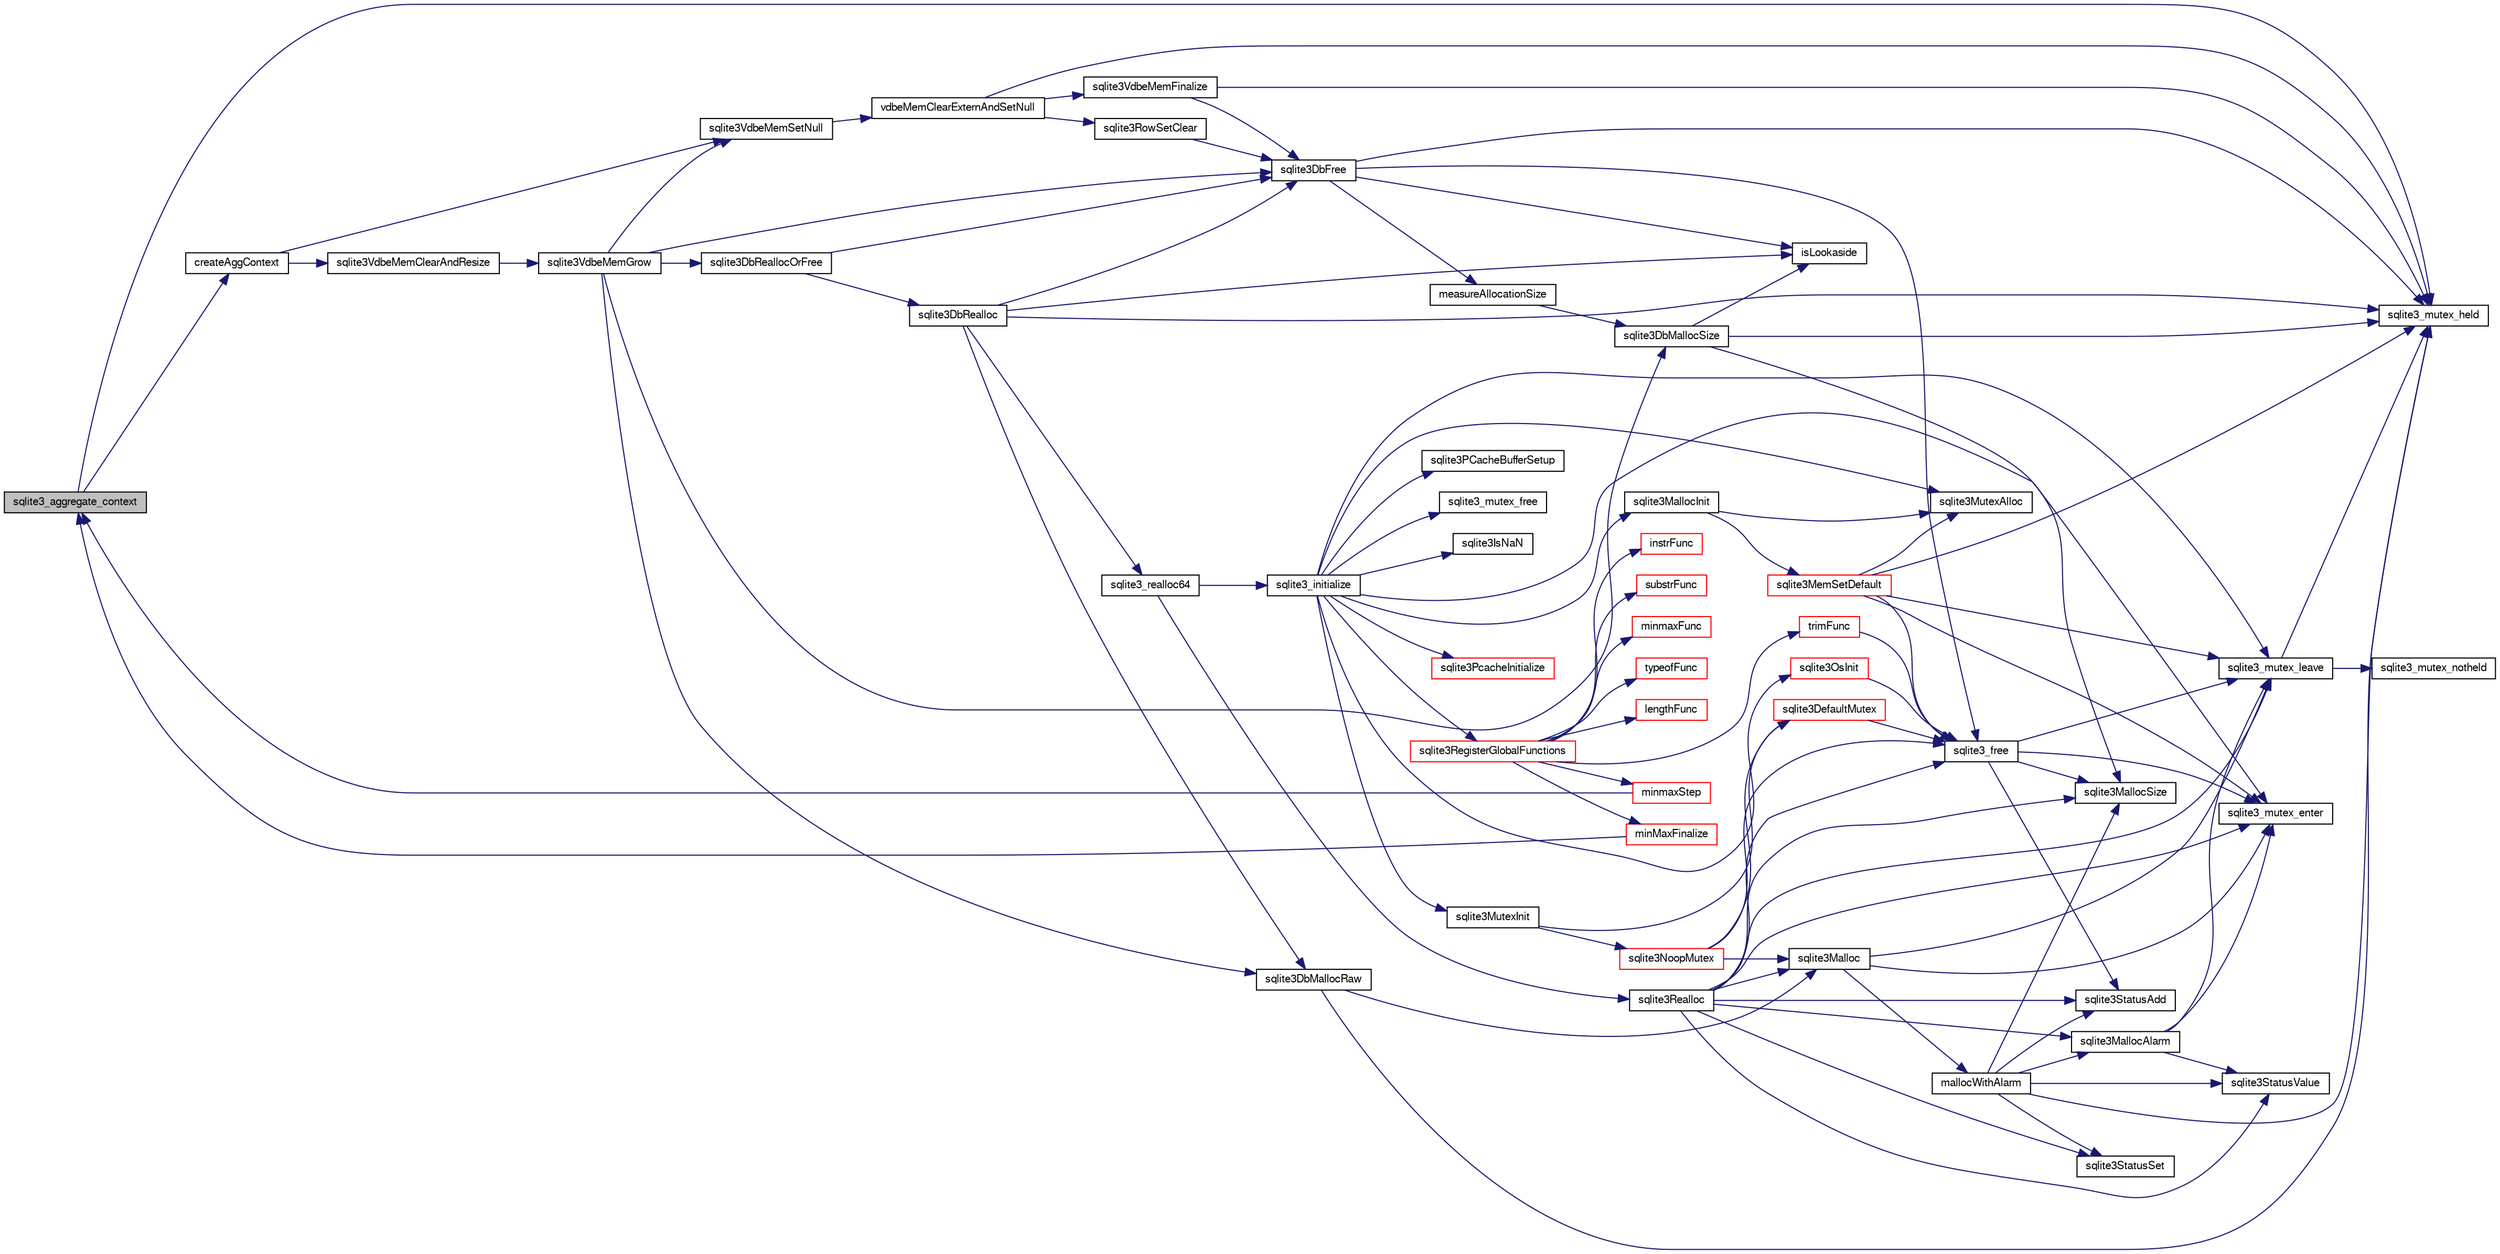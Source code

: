 digraph "sqlite3_aggregate_context"
{
  edge [fontname="FreeSans",fontsize="10",labelfontname="FreeSans",labelfontsize="10"];
  node [fontname="FreeSans",fontsize="10",shape=record];
  rankdir="LR";
  Node299930 [label="sqlite3_aggregate_context",height=0.2,width=0.4,color="black", fillcolor="grey75", style="filled", fontcolor="black"];
  Node299930 -> Node299931 [color="midnightblue",fontsize="10",style="solid",fontname="FreeSans"];
  Node299931 [label="sqlite3_mutex_held",height=0.2,width=0.4,color="black", fillcolor="white", style="filled",URL="$sqlite3_8c.html#acf77da68932b6bc163c5e68547ecc3e7"];
  Node299930 -> Node299932 [color="midnightblue",fontsize="10",style="solid",fontname="FreeSans"];
  Node299932 [label="createAggContext",height=0.2,width=0.4,color="black", fillcolor="white", style="filled",URL="$sqlite3_8c.html#a843c998f50da4010b570948408f90fb9"];
  Node299932 -> Node299933 [color="midnightblue",fontsize="10",style="solid",fontname="FreeSans"];
  Node299933 [label="sqlite3VdbeMemSetNull",height=0.2,width=0.4,color="black", fillcolor="white", style="filled",URL="$sqlite3_8c.html#ae01092c23aebaf8a3ebdf3954609b410"];
  Node299933 -> Node299934 [color="midnightblue",fontsize="10",style="solid",fontname="FreeSans"];
  Node299934 [label="vdbeMemClearExternAndSetNull",height=0.2,width=0.4,color="black", fillcolor="white", style="filled",URL="$sqlite3_8c.html#a29c41a360fb0e86b817777daf061230c"];
  Node299934 -> Node299931 [color="midnightblue",fontsize="10",style="solid",fontname="FreeSans"];
  Node299934 -> Node299935 [color="midnightblue",fontsize="10",style="solid",fontname="FreeSans"];
  Node299935 [label="sqlite3VdbeMemFinalize",height=0.2,width=0.4,color="black", fillcolor="white", style="filled",URL="$sqlite3_8c.html#a2568220f48ddef81b1c43e401042d9d2"];
  Node299935 -> Node299931 [color="midnightblue",fontsize="10",style="solid",fontname="FreeSans"];
  Node299935 -> Node299936 [color="midnightblue",fontsize="10",style="solid",fontname="FreeSans"];
  Node299936 [label="sqlite3DbFree",height=0.2,width=0.4,color="black", fillcolor="white", style="filled",URL="$sqlite3_8c.html#ac70ab821a6607b4a1b909582dc37a069"];
  Node299936 -> Node299931 [color="midnightblue",fontsize="10",style="solid",fontname="FreeSans"];
  Node299936 -> Node299937 [color="midnightblue",fontsize="10",style="solid",fontname="FreeSans"];
  Node299937 [label="measureAllocationSize",height=0.2,width=0.4,color="black", fillcolor="white", style="filled",URL="$sqlite3_8c.html#a45731e644a22fdb756e2b6337224217a"];
  Node299937 -> Node299938 [color="midnightblue",fontsize="10",style="solid",fontname="FreeSans"];
  Node299938 [label="sqlite3DbMallocSize",height=0.2,width=0.4,color="black", fillcolor="white", style="filled",URL="$sqlite3_8c.html#aa397e5a8a03495203a0767abf0a71f86"];
  Node299938 -> Node299939 [color="midnightblue",fontsize="10",style="solid",fontname="FreeSans"];
  Node299939 [label="sqlite3MallocSize",height=0.2,width=0.4,color="black", fillcolor="white", style="filled",URL="$sqlite3_8c.html#acf5d2a5f35270bafb050bd2def576955"];
  Node299938 -> Node299931 [color="midnightblue",fontsize="10",style="solid",fontname="FreeSans"];
  Node299938 -> Node299940 [color="midnightblue",fontsize="10",style="solid",fontname="FreeSans"];
  Node299940 [label="isLookaside",height=0.2,width=0.4,color="black", fillcolor="white", style="filled",URL="$sqlite3_8c.html#a770fa05ff9717b75e16f4d968a77b897"];
  Node299936 -> Node299940 [color="midnightblue",fontsize="10",style="solid",fontname="FreeSans"];
  Node299936 -> Node299941 [color="midnightblue",fontsize="10",style="solid",fontname="FreeSans"];
  Node299941 [label="sqlite3_free",height=0.2,width=0.4,color="black", fillcolor="white", style="filled",URL="$sqlite3_8c.html#a6552349e36a8a691af5487999ab09519"];
  Node299941 -> Node299942 [color="midnightblue",fontsize="10",style="solid",fontname="FreeSans"];
  Node299942 [label="sqlite3_mutex_enter",height=0.2,width=0.4,color="black", fillcolor="white", style="filled",URL="$sqlite3_8c.html#a1c12cde690bd89f104de5cbad12a6bf5"];
  Node299941 -> Node299943 [color="midnightblue",fontsize="10",style="solid",fontname="FreeSans"];
  Node299943 [label="sqlite3StatusAdd",height=0.2,width=0.4,color="black", fillcolor="white", style="filled",URL="$sqlite3_8c.html#afa029f93586aeab4cc85360905dae9cd"];
  Node299941 -> Node299939 [color="midnightblue",fontsize="10",style="solid",fontname="FreeSans"];
  Node299941 -> Node299944 [color="midnightblue",fontsize="10",style="solid",fontname="FreeSans"];
  Node299944 [label="sqlite3_mutex_leave",height=0.2,width=0.4,color="black", fillcolor="white", style="filled",URL="$sqlite3_8c.html#a5838d235601dbd3c1fa993555c6bcc93"];
  Node299944 -> Node299931 [color="midnightblue",fontsize="10",style="solid",fontname="FreeSans"];
  Node299944 -> Node299945 [color="midnightblue",fontsize="10",style="solid",fontname="FreeSans"];
  Node299945 [label="sqlite3_mutex_notheld",height=0.2,width=0.4,color="black", fillcolor="white", style="filled",URL="$sqlite3_8c.html#a83967c837c1c000d3b5adcfaa688f5dc"];
  Node299934 -> Node299946 [color="midnightblue",fontsize="10",style="solid",fontname="FreeSans"];
  Node299946 [label="sqlite3RowSetClear",height=0.2,width=0.4,color="black", fillcolor="white", style="filled",URL="$sqlite3_8c.html#ae153de0cd969511a607e26deeca80342"];
  Node299946 -> Node299936 [color="midnightblue",fontsize="10",style="solid",fontname="FreeSans"];
  Node299932 -> Node299947 [color="midnightblue",fontsize="10",style="solid",fontname="FreeSans"];
  Node299947 [label="sqlite3VdbeMemClearAndResize",height=0.2,width=0.4,color="black", fillcolor="white", style="filled",URL="$sqlite3_8c.html#add082be4aa46084ecdf023cfac898231"];
  Node299947 -> Node299948 [color="midnightblue",fontsize="10",style="solid",fontname="FreeSans"];
  Node299948 [label="sqlite3VdbeMemGrow",height=0.2,width=0.4,color="black", fillcolor="white", style="filled",URL="$sqlite3_8c.html#aba753c9690ae0ba31b5100945cf29447"];
  Node299948 -> Node299938 [color="midnightblue",fontsize="10",style="solid",fontname="FreeSans"];
  Node299948 -> Node299949 [color="midnightblue",fontsize="10",style="solid",fontname="FreeSans"];
  Node299949 [label="sqlite3DbReallocOrFree",height=0.2,width=0.4,color="black", fillcolor="white", style="filled",URL="$sqlite3_8c.html#a532a9fd62eeb46b61885a0fff075231c"];
  Node299949 -> Node299950 [color="midnightblue",fontsize="10",style="solid",fontname="FreeSans"];
  Node299950 [label="sqlite3DbRealloc",height=0.2,width=0.4,color="black", fillcolor="white", style="filled",URL="$sqlite3_8c.html#ae028f4902a9d29bcaf310ff289ee87dc"];
  Node299950 -> Node299931 [color="midnightblue",fontsize="10",style="solid",fontname="FreeSans"];
  Node299950 -> Node299951 [color="midnightblue",fontsize="10",style="solid",fontname="FreeSans"];
  Node299951 [label="sqlite3DbMallocRaw",height=0.2,width=0.4,color="black", fillcolor="white", style="filled",URL="$sqlite3_8c.html#abbe8be0cf7175e11ddc3e2218fad924e"];
  Node299951 -> Node299931 [color="midnightblue",fontsize="10",style="solid",fontname="FreeSans"];
  Node299951 -> Node299952 [color="midnightblue",fontsize="10",style="solid",fontname="FreeSans"];
  Node299952 [label="sqlite3Malloc",height=0.2,width=0.4,color="black", fillcolor="white", style="filled",URL="$sqlite3_8c.html#a361a2eaa846b1885f123abe46f5d8b2b"];
  Node299952 -> Node299942 [color="midnightblue",fontsize="10",style="solid",fontname="FreeSans"];
  Node299952 -> Node299953 [color="midnightblue",fontsize="10",style="solid",fontname="FreeSans"];
  Node299953 [label="mallocWithAlarm",height=0.2,width=0.4,color="black", fillcolor="white", style="filled",URL="$sqlite3_8c.html#ab070d5cf8e48ec8a6a43cf025d48598b"];
  Node299953 -> Node299931 [color="midnightblue",fontsize="10",style="solid",fontname="FreeSans"];
  Node299953 -> Node299954 [color="midnightblue",fontsize="10",style="solid",fontname="FreeSans"];
  Node299954 [label="sqlite3StatusSet",height=0.2,width=0.4,color="black", fillcolor="white", style="filled",URL="$sqlite3_8c.html#afec7586c01fcb5ea17dc9d7725a589d9"];
  Node299953 -> Node299955 [color="midnightblue",fontsize="10",style="solid",fontname="FreeSans"];
  Node299955 [label="sqlite3StatusValue",height=0.2,width=0.4,color="black", fillcolor="white", style="filled",URL="$sqlite3_8c.html#a30b8ac296c6e200c1fa57708d52c6ef6"];
  Node299953 -> Node299956 [color="midnightblue",fontsize="10",style="solid",fontname="FreeSans"];
  Node299956 [label="sqlite3MallocAlarm",height=0.2,width=0.4,color="black", fillcolor="white", style="filled",URL="$sqlite3_8c.html#ada66988e8471d1198f3219c062377508"];
  Node299956 -> Node299955 [color="midnightblue",fontsize="10",style="solid",fontname="FreeSans"];
  Node299956 -> Node299944 [color="midnightblue",fontsize="10",style="solid",fontname="FreeSans"];
  Node299956 -> Node299942 [color="midnightblue",fontsize="10",style="solid",fontname="FreeSans"];
  Node299953 -> Node299939 [color="midnightblue",fontsize="10",style="solid",fontname="FreeSans"];
  Node299953 -> Node299943 [color="midnightblue",fontsize="10",style="solid",fontname="FreeSans"];
  Node299952 -> Node299944 [color="midnightblue",fontsize="10",style="solid",fontname="FreeSans"];
  Node299950 -> Node299940 [color="midnightblue",fontsize="10",style="solid",fontname="FreeSans"];
  Node299950 -> Node299936 [color="midnightblue",fontsize="10",style="solid",fontname="FreeSans"];
  Node299950 -> Node299957 [color="midnightblue",fontsize="10",style="solid",fontname="FreeSans"];
  Node299957 [label="sqlite3_realloc64",height=0.2,width=0.4,color="black", fillcolor="white", style="filled",URL="$sqlite3_8c.html#a3765a714077ee547e811034236dc9ecd"];
  Node299957 -> Node299958 [color="midnightblue",fontsize="10",style="solid",fontname="FreeSans"];
  Node299958 [label="sqlite3_initialize",height=0.2,width=0.4,color="black", fillcolor="white", style="filled",URL="$sqlite3_8c.html#ab0c0ee2d5d4cf8b28e9572296a8861df"];
  Node299958 -> Node299959 [color="midnightblue",fontsize="10",style="solid",fontname="FreeSans"];
  Node299959 [label="sqlite3MutexInit",height=0.2,width=0.4,color="black", fillcolor="white", style="filled",URL="$sqlite3_8c.html#a7906afcdd1cdb3d0007eb932398a1158"];
  Node299959 -> Node299960 [color="midnightblue",fontsize="10",style="solid",fontname="FreeSans"];
  Node299960 [label="sqlite3DefaultMutex",height=0.2,width=0.4,color="red", fillcolor="white", style="filled",URL="$sqlite3_8c.html#ac895a71e325f9b2f9b862f737c17aca8"];
  Node299960 -> Node299941 [color="midnightblue",fontsize="10",style="solid",fontname="FreeSans"];
  Node299959 -> Node299969 [color="midnightblue",fontsize="10",style="solid",fontname="FreeSans"];
  Node299969 [label="sqlite3NoopMutex",height=0.2,width=0.4,color="red", fillcolor="white", style="filled",URL="$sqlite3_8c.html#a09742cde9ef371d94f8201d2cdb543e4"];
  Node299969 -> Node299952 [color="midnightblue",fontsize="10",style="solid",fontname="FreeSans"];
  Node299969 -> Node299941 [color="midnightblue",fontsize="10",style="solid",fontname="FreeSans"];
  Node299969 -> Node299960 [color="midnightblue",fontsize="10",style="solid",fontname="FreeSans"];
  Node299958 -> Node299977 [color="midnightblue",fontsize="10",style="solid",fontname="FreeSans"];
  Node299977 [label="sqlite3MutexAlloc",height=0.2,width=0.4,color="black", fillcolor="white", style="filled",URL="$sqlite3_8c.html#a0e3f432ee581f6876b590e7ad7e84e19"];
  Node299958 -> Node299942 [color="midnightblue",fontsize="10",style="solid",fontname="FreeSans"];
  Node299958 -> Node299978 [color="midnightblue",fontsize="10",style="solid",fontname="FreeSans"];
  Node299978 [label="sqlite3MallocInit",height=0.2,width=0.4,color="black", fillcolor="white", style="filled",URL="$sqlite3_8c.html#a9e06f9e7cad0d83ce80ab493c9533552"];
  Node299978 -> Node299979 [color="midnightblue",fontsize="10",style="solid",fontname="FreeSans"];
  Node299979 [label="sqlite3MemSetDefault",height=0.2,width=0.4,color="red", fillcolor="white", style="filled",URL="$sqlite3_8c.html#a162fbfd727e92c5f8f72625b5ff62549"];
  Node299979 -> Node299977 [color="midnightblue",fontsize="10",style="solid",fontname="FreeSans"];
  Node299979 -> Node299942 [color="midnightblue",fontsize="10",style="solid",fontname="FreeSans"];
  Node299979 -> Node299944 [color="midnightblue",fontsize="10",style="solid",fontname="FreeSans"];
  Node299979 -> Node299931 [color="midnightblue",fontsize="10",style="solid",fontname="FreeSans"];
  Node299979 -> Node299941 [color="midnightblue",fontsize="10",style="solid",fontname="FreeSans"];
  Node299978 -> Node299977 [color="midnightblue",fontsize="10",style="solid",fontname="FreeSans"];
  Node299958 -> Node299944 [color="midnightblue",fontsize="10",style="solid",fontname="FreeSans"];
  Node299958 -> Node300059 [color="midnightblue",fontsize="10",style="solid",fontname="FreeSans"];
  Node300059 [label="sqlite3RegisterGlobalFunctions",height=0.2,width=0.4,color="red", fillcolor="white", style="filled",URL="$sqlite3_8c.html#a9f75bd111010f29e1b8d74344473c4ec"];
  Node300059 -> Node300060 [color="midnightblue",fontsize="10",style="solid",fontname="FreeSans"];
  Node300060 [label="trimFunc",height=0.2,width=0.4,color="red", fillcolor="white", style="filled",URL="$sqlite3_8c.html#afad56dbe7f08139a630156e644b14704"];
  Node300060 -> Node299941 [color="midnightblue",fontsize="10",style="solid",fontname="FreeSans"];
  Node300059 -> Node300073 [color="midnightblue",fontsize="10",style="solid",fontname="FreeSans"];
  Node300073 [label="minmaxFunc",height=0.2,width=0.4,color="red", fillcolor="white", style="filled",URL="$sqlite3_8c.html#a4d00f48b948fd73cb70bcfd1efc0bfb0"];
  Node300059 -> Node300082 [color="midnightblue",fontsize="10",style="solid",fontname="FreeSans"];
  Node300082 [label="minmaxStep",height=0.2,width=0.4,color="red", fillcolor="white", style="filled",URL="$sqlite3_8c.html#a5b4c0da0f3b61d7ff25ebd30aa22cca4"];
  Node300082 -> Node299930 [color="midnightblue",fontsize="10",style="solid",fontname="FreeSans"];
  Node300059 -> Node300084 [color="midnightblue",fontsize="10",style="solid",fontname="FreeSans"];
  Node300084 [label="minMaxFinalize",height=0.2,width=0.4,color="red", fillcolor="white", style="filled",URL="$sqlite3_8c.html#a0439dd90934a2dee93517c50884d5924"];
  Node300084 -> Node299930 [color="midnightblue",fontsize="10",style="solid",fontname="FreeSans"];
  Node300059 -> Node300085 [color="midnightblue",fontsize="10",style="solid",fontname="FreeSans"];
  Node300085 [label="typeofFunc",height=0.2,width=0.4,color="red", fillcolor="white", style="filled",URL="$sqlite3_8c.html#aba6c564ff0d6b017de448469d0fb243f"];
  Node300059 -> Node300086 [color="midnightblue",fontsize="10",style="solid",fontname="FreeSans"];
  Node300086 [label="lengthFunc",height=0.2,width=0.4,color="red", fillcolor="white", style="filled",URL="$sqlite3_8c.html#affdabf006c37c26a1c3e325badb83546"];
  Node300059 -> Node300091 [color="midnightblue",fontsize="10",style="solid",fontname="FreeSans"];
  Node300091 [label="instrFunc",height=0.2,width=0.4,color="red", fillcolor="white", style="filled",URL="$sqlite3_8c.html#a8f86ca540b92ac28aaefaa126170cf8c"];
  Node300059 -> Node300093 [color="midnightblue",fontsize="10",style="solid",fontname="FreeSans"];
  Node300093 [label="substrFunc",height=0.2,width=0.4,color="red", fillcolor="white", style="filled",URL="$sqlite3_8c.html#a8a8739d9af5589338113371e440b2734"];
  Node299958 -> Node300205 [color="midnightblue",fontsize="10",style="solid",fontname="FreeSans"];
  Node300205 [label="sqlite3PcacheInitialize",height=0.2,width=0.4,color="red", fillcolor="white", style="filled",URL="$sqlite3_8c.html#a2902c61ddc88bea002c4d69fe4052b1f"];
  Node299958 -> Node300206 [color="midnightblue",fontsize="10",style="solid",fontname="FreeSans"];
  Node300206 [label="sqlite3OsInit",height=0.2,width=0.4,color="red", fillcolor="white", style="filled",URL="$sqlite3_8c.html#afeaa886fe1ca086a30fd278b1d069762"];
  Node300206 -> Node299941 [color="midnightblue",fontsize="10",style="solid",fontname="FreeSans"];
  Node299958 -> Node300210 [color="midnightblue",fontsize="10",style="solid",fontname="FreeSans"];
  Node300210 [label="sqlite3PCacheBufferSetup",height=0.2,width=0.4,color="black", fillcolor="white", style="filled",URL="$sqlite3_8c.html#ad18a1eebefdfbc4254f473f7b0101937"];
  Node299958 -> Node300211 [color="midnightblue",fontsize="10",style="solid",fontname="FreeSans"];
  Node300211 [label="sqlite3_mutex_free",height=0.2,width=0.4,color="black", fillcolor="white", style="filled",URL="$sqlite3_8c.html#a2db2e72e08f6873afa9c61b0ec726fec"];
  Node299958 -> Node300002 [color="midnightblue",fontsize="10",style="solid",fontname="FreeSans"];
  Node300002 [label="sqlite3IsNaN",height=0.2,width=0.4,color="black", fillcolor="white", style="filled",URL="$sqlite3_8c.html#aed4d78203877c3486765ccbc7feebb50"];
  Node299957 -> Node299991 [color="midnightblue",fontsize="10",style="solid",fontname="FreeSans"];
  Node299991 [label="sqlite3Realloc",height=0.2,width=0.4,color="black", fillcolor="white", style="filled",URL="$sqlite3_8c.html#ad53aefdfc088f622e23ffe838201fe22"];
  Node299991 -> Node299952 [color="midnightblue",fontsize="10",style="solid",fontname="FreeSans"];
  Node299991 -> Node299941 [color="midnightblue",fontsize="10",style="solid",fontname="FreeSans"];
  Node299991 -> Node299939 [color="midnightblue",fontsize="10",style="solid",fontname="FreeSans"];
  Node299991 -> Node299942 [color="midnightblue",fontsize="10",style="solid",fontname="FreeSans"];
  Node299991 -> Node299954 [color="midnightblue",fontsize="10",style="solid",fontname="FreeSans"];
  Node299991 -> Node299955 [color="midnightblue",fontsize="10",style="solid",fontname="FreeSans"];
  Node299991 -> Node299956 [color="midnightblue",fontsize="10",style="solid",fontname="FreeSans"];
  Node299991 -> Node299943 [color="midnightblue",fontsize="10",style="solid",fontname="FreeSans"];
  Node299991 -> Node299944 [color="midnightblue",fontsize="10",style="solid",fontname="FreeSans"];
  Node299949 -> Node299936 [color="midnightblue",fontsize="10",style="solid",fontname="FreeSans"];
  Node299948 -> Node299936 [color="midnightblue",fontsize="10",style="solid",fontname="FreeSans"];
  Node299948 -> Node299951 [color="midnightblue",fontsize="10",style="solid",fontname="FreeSans"];
  Node299948 -> Node299933 [color="midnightblue",fontsize="10",style="solid",fontname="FreeSans"];
}
